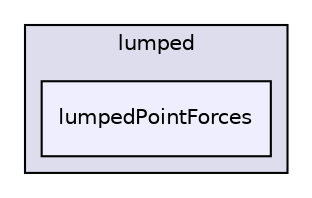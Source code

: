 digraph "applications/utilities/postProcessing/lumped/lumpedPointForces" {
  bgcolor=transparent;
  compound=true
  node [ fontsize="10", fontname="Helvetica"];
  edge [ labelfontsize="10", labelfontname="Helvetica"];
  subgraph clusterdir_841b188b54e869951e65e52efec69528 {
    graph [ bgcolor="#ddddee", pencolor="black", label="lumped" fontname="Helvetica", fontsize="10", URL="dir_841b188b54e869951e65e52efec69528.html"]
  dir_5ba6c22f680f62193acaef4616ef3184 [shape=box, label="lumpedPointForces", style="filled", fillcolor="#eeeeff", pencolor="black", URL="dir_5ba6c22f680f62193acaef4616ef3184.html"];
  }
}
